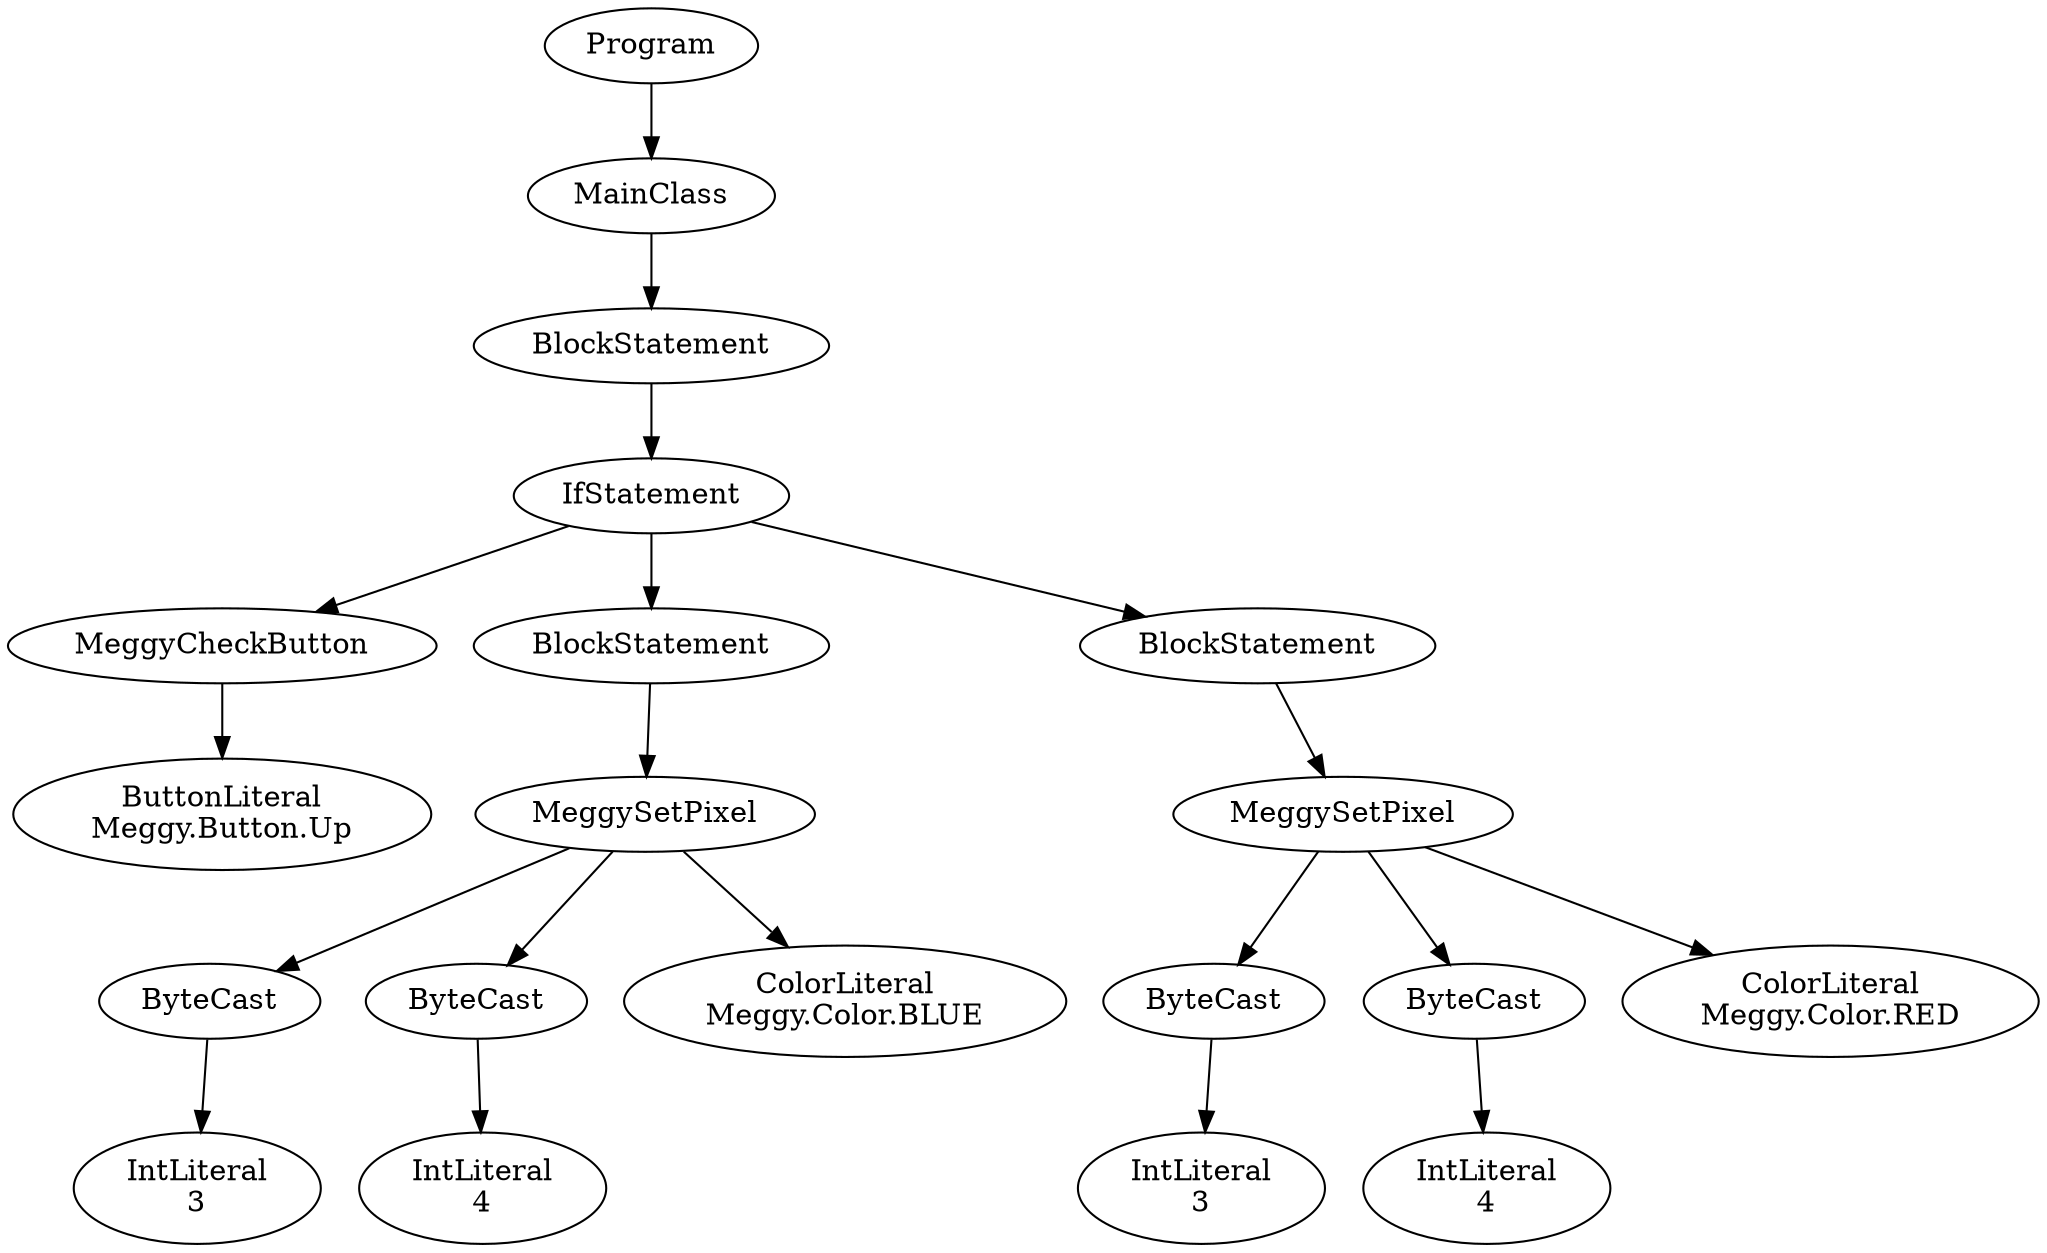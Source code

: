 digraph ASTGraph {
0 [ label="Program" ];
1 [ label="MainClass" ];
0 -> 1
2 [ label="BlockStatement" ];
1 -> 2
3 [ label="IfStatement" ];
2 -> 3
4 [ label="MeggyCheckButton" ];
3 -> 4
5 [ label="ButtonLiteral\nMeggy.Button.Up" ];
4 -> 5
6 [ label="BlockStatement" ];
3 -> 6
7 [ label="MeggySetPixel" ];
6 -> 7
8 [ label="ByteCast" ];
7 -> 8
9 [ label="IntLiteral\n3" ];
8 -> 9
10 [ label="ByteCast" ];
7 -> 10
11 [ label="IntLiteral\n4" ];
10 -> 11
12 [ label="ColorLiteral\nMeggy.Color.BLUE" ];
7 -> 12
13 [ label="BlockStatement" ];
3 -> 13
14 [ label="MeggySetPixel" ];
13 -> 14
15 [ label="ByteCast" ];
14 -> 15
16 [ label="IntLiteral\n3" ];
15 -> 16
17 [ label="ByteCast" ];
14 -> 17
18 [ label="IntLiteral\n4" ];
17 -> 18
19 [ label="ColorLiteral\nMeggy.Color.RED" ];
14 -> 19
}
